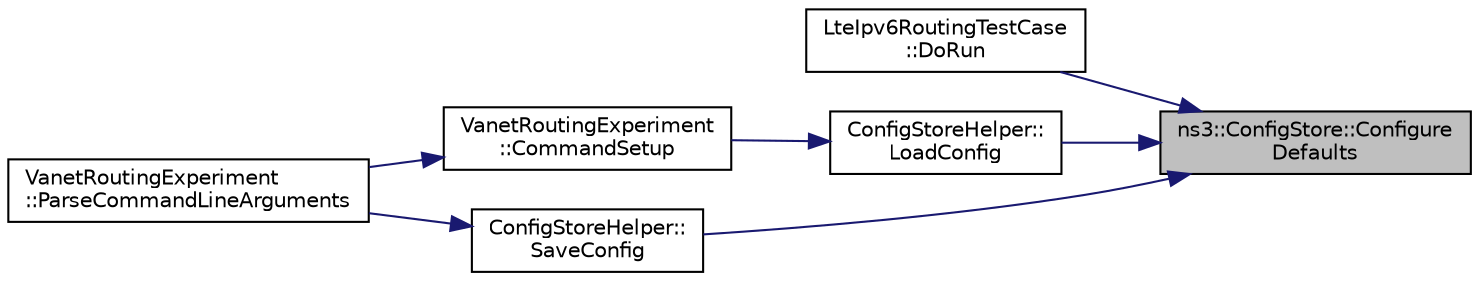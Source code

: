 digraph "ns3::ConfigStore::ConfigureDefaults"
{
 // LATEX_PDF_SIZE
  edge [fontname="Helvetica",fontsize="10",labelfontname="Helvetica",labelfontsize="10"];
  node [fontname="Helvetica",fontsize="10",shape=record];
  rankdir="RL";
  Node1 [label="ns3::ConfigStore::Configure\lDefaults",height=0.2,width=0.4,color="black", fillcolor="grey75", style="filled", fontcolor="black",tooltip="Configure the default values."];
  Node1 -> Node2 [dir="back",color="midnightblue",fontsize="10",style="solid",fontname="Helvetica"];
  Node2 [label="LteIpv6RoutingTestCase\l::DoRun",height=0.2,width=0.4,color="black", fillcolor="white", style="filled",URL="$class_lte_ipv6_routing_test_case.html#a346533727aeb404f4eef06a2a8c41d5d",tooltip="Implementation to actually run this TestCase."];
  Node1 -> Node3 [dir="back",color="midnightblue",fontsize="10",style="solid",fontname="Helvetica"];
  Node3 [label="ConfigStoreHelper::\lLoadConfig",height=0.2,width=0.4,color="black", fillcolor="white", style="filled",URL="$class_config_store_helper.html#ae554baffed15b2ae8b5fcd1bfcdd1579",tooltip="Loads a saved config-store raw text configuration from a given named file."];
  Node3 -> Node4 [dir="back",color="midnightblue",fontsize="10",style="solid",fontname="Helvetica"];
  Node4 [label="VanetRoutingExperiment\l::CommandSetup",height=0.2,width=0.4,color="black", fillcolor="white", style="filled",URL="$class_vanet_routing_experiment.html#a6faaa1c235b5a015a5896be6fe6e6903",tooltip="Run the simulation."];
  Node4 -> Node5 [dir="back",color="midnightblue",fontsize="10",style="solid",fontname="Helvetica"];
  Node5 [label="VanetRoutingExperiment\l::ParseCommandLineArguments",height=0.2,width=0.4,color="black", fillcolor="white", style="filled",URL="$class_vanet_routing_experiment.html#a1a1c9edf653b9236fe159bc310e29634",tooltip="Process command line arguments."];
  Node1 -> Node6 [dir="back",color="midnightblue",fontsize="10",style="solid",fontname="Helvetica"];
  Node6 [label="ConfigStoreHelper::\lSaveConfig",height=0.2,width=0.4,color="black", fillcolor="white", style="filled",URL="$class_config_store_helper.html#a082384175bdd6469787faca2b212a6ec",tooltip="Saves a configuration to a given named config-store raw text configuration file."];
  Node6 -> Node5 [dir="back",color="midnightblue",fontsize="10",style="solid",fontname="Helvetica"];
}
